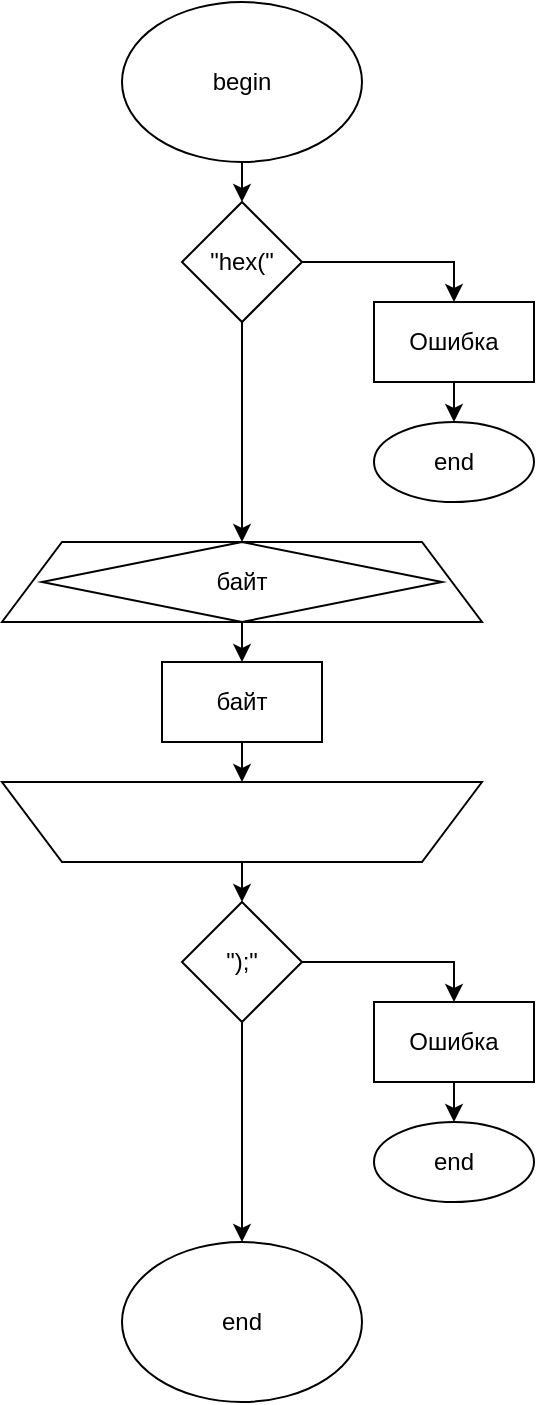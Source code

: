 <mxfile version="13.7.9" type="device"><diagram id="zooeAg7IAU_mm9iAQG3R" name="Страница 1"><mxGraphModel dx="1024" dy="601" grid="1" gridSize="10" guides="1" tooltips="1" connect="1" arrows="1" fold="1" page="1" pageScale="1" pageWidth="827" pageHeight="1169" math="0" shadow="0"><root><mxCell id="0"/><mxCell id="1" parent="0"/><mxCell id="Hena96veTY7B1pMPGrIh-7" style="edgeStyle=orthogonalEdgeStyle;rounded=0;orthogonalLoop=1;jettySize=auto;html=1;exitX=0.5;exitY=1;exitDx=0;exitDy=0;entryX=0.5;entryY=0;entryDx=0;entryDy=0;" parent="1" source="Hena96veTY7B1pMPGrIh-1" target="Hena96veTY7B1pMPGrIh-6" edge="1"><mxGeometry relative="1" as="geometry"/></mxCell><mxCell id="Hena96veTY7B1pMPGrIh-1" value="begin" style="ellipse;whiteSpace=wrap;html=1;" parent="1" vertex="1"><mxGeometry x="354" y="40" width="120" height="80" as="geometry"/></mxCell><mxCell id="Hena96veTY7B1pMPGrIh-2" style="edgeStyle=orthogonalEdgeStyle;rounded=0;orthogonalLoop=1;jettySize=auto;html=1;exitX=0.5;exitY=1;exitDx=0;exitDy=0;entryX=0.5;entryY=0;entryDx=0;entryDy=0;" parent="1" source="Hena96veTY7B1pMPGrIh-3" target="Hena96veTY7B1pMPGrIh-4" edge="1"><mxGeometry relative="1" as="geometry"/></mxCell><mxCell id="Hena96veTY7B1pMPGrIh-3" value="Ошибка" style="rounded=0;whiteSpace=wrap;html=1;" parent="1" vertex="1"><mxGeometry x="480" y="190" width="80" height="40" as="geometry"/></mxCell><mxCell id="Hena96veTY7B1pMPGrIh-4" value="end" style="ellipse;whiteSpace=wrap;html=1;" parent="1" vertex="1"><mxGeometry x="480" y="250" width="80" height="40" as="geometry"/></mxCell><mxCell id="Hena96veTY7B1pMPGrIh-5" style="edgeStyle=orthogonalEdgeStyle;rounded=0;orthogonalLoop=1;jettySize=auto;html=1;exitX=1;exitY=0.5;exitDx=0;exitDy=0;entryX=0.5;entryY=0;entryDx=0;entryDy=0;" parent="1" source="Hena96veTY7B1pMPGrIh-6" target="Hena96veTY7B1pMPGrIh-3" edge="1"><mxGeometry relative="1" as="geometry"/></mxCell><mxCell id="Hena96veTY7B1pMPGrIh-15" style="edgeStyle=orthogonalEdgeStyle;rounded=0;orthogonalLoop=1;jettySize=auto;html=1;exitX=0.5;exitY=1;exitDx=0;exitDy=0;entryX=0.5;entryY=0;entryDx=0;entryDy=0;" parent="1" source="Hena96veTY7B1pMPGrIh-6" target="Hena96veTY7B1pMPGrIh-14" edge="1"><mxGeometry relative="1" as="geometry"/></mxCell><mxCell id="Hena96veTY7B1pMPGrIh-6" value="&quot;hex(&quot;" style="rhombus;whiteSpace=wrap;html=1;" parent="1" vertex="1"><mxGeometry x="384" y="140" width="60" height="60" as="geometry"/></mxCell><mxCell id="Hena96veTY7B1pMPGrIh-8" style="edgeStyle=orthogonalEdgeStyle;rounded=0;orthogonalLoop=1;jettySize=auto;html=1;exitX=0.5;exitY=1;exitDx=0;exitDy=0;entryX=0.5;entryY=1;entryDx=0;entryDy=0;" parent="1" source="Hena96veTY7B1pMPGrIh-9" target="Hena96veTY7B1pMPGrIh-13" edge="1"><mxGeometry relative="1" as="geometry"/></mxCell><mxCell id="Hena96veTY7B1pMPGrIh-9" value="байт" style="rounded=0;whiteSpace=wrap;html=1;" parent="1" vertex="1"><mxGeometry x="374" y="370" width="80" height="40" as="geometry"/></mxCell><mxCell id="Hena96veTY7B1pMPGrIh-10" style="edgeStyle=orthogonalEdgeStyle;rounded=0;orthogonalLoop=1;jettySize=auto;html=1;exitX=0.5;exitY=1;exitDx=0;exitDy=0;entryX=0.5;entryY=0;entryDx=0;entryDy=0;" parent="1" source="Hena96veTY7B1pMPGrIh-11" target="Hena96veTY7B1pMPGrIh-9" edge="1"><mxGeometry relative="1" as="geometry"/></mxCell><mxCell id="Hena96veTY7B1pMPGrIh-11" value="" style="shape=trapezoid;perimeter=trapezoidPerimeter;whiteSpace=wrap;html=1;fixedSize=1;size=30;" parent="1" vertex="1"><mxGeometry x="294" y="310" width="240" height="40" as="geometry"/></mxCell><mxCell id="Hena96veTY7B1pMPGrIh-21" style="edgeStyle=orthogonalEdgeStyle;rounded=0;orthogonalLoop=1;jettySize=auto;html=1;exitX=0.5;exitY=0;exitDx=0;exitDy=0;entryX=0.5;entryY=0;entryDx=0;entryDy=0;" parent="1" source="Hena96veTY7B1pMPGrIh-13" target="Hena96veTY7B1pMPGrIh-20" edge="1"><mxGeometry relative="1" as="geometry"/></mxCell><mxCell id="Hena96veTY7B1pMPGrIh-13" value="" style="shape=trapezoid;perimeter=trapezoidPerimeter;whiteSpace=wrap;html=1;fixedSize=1;size=30;rotation=-180;" parent="1" vertex="1"><mxGeometry x="294" y="430" width="240" height="40" as="geometry"/></mxCell><mxCell id="Hena96veTY7B1pMPGrIh-14" value="байт" style="rhombus;whiteSpace=wrap;html=1;" parent="1" vertex="1"><mxGeometry x="314" y="310" width="200" height="40" as="geometry"/></mxCell><mxCell id="Hena96veTY7B1pMPGrIh-16" style="edgeStyle=orthogonalEdgeStyle;rounded=0;orthogonalLoop=1;jettySize=auto;html=1;exitX=0.5;exitY=1;exitDx=0;exitDy=0;entryX=0.5;entryY=0;entryDx=0;entryDy=0;" parent="1" source="Hena96veTY7B1pMPGrIh-17" target="Hena96veTY7B1pMPGrIh-18" edge="1"><mxGeometry relative="1" as="geometry"/></mxCell><mxCell id="Hena96veTY7B1pMPGrIh-17" value="Ошибка" style="rounded=0;whiteSpace=wrap;html=1;" parent="1" vertex="1"><mxGeometry x="480" y="540" width="80" height="40" as="geometry"/></mxCell><mxCell id="Hena96veTY7B1pMPGrIh-18" value="end" style="ellipse;whiteSpace=wrap;html=1;" parent="1" vertex="1"><mxGeometry x="480" y="600" width="80" height="40" as="geometry"/></mxCell><mxCell id="Hena96veTY7B1pMPGrIh-19" style="edgeStyle=orthogonalEdgeStyle;rounded=0;orthogonalLoop=1;jettySize=auto;html=1;exitX=1;exitY=0.5;exitDx=0;exitDy=0;entryX=0.5;entryY=0;entryDx=0;entryDy=0;" parent="1" source="Hena96veTY7B1pMPGrIh-20" target="Hena96veTY7B1pMPGrIh-17" edge="1"><mxGeometry relative="1" as="geometry"/></mxCell><mxCell id="Hena96veTY7B1pMPGrIh-23" style="edgeStyle=orthogonalEdgeStyle;rounded=0;orthogonalLoop=1;jettySize=auto;html=1;exitX=0.5;exitY=1;exitDx=0;exitDy=0;entryX=0.5;entryY=0;entryDx=0;entryDy=0;" parent="1" source="Hena96veTY7B1pMPGrIh-20" target="Hena96veTY7B1pMPGrIh-22" edge="1"><mxGeometry relative="1" as="geometry"/></mxCell><mxCell id="Hena96veTY7B1pMPGrIh-20" value="&quot;);&quot;" style="rhombus;whiteSpace=wrap;html=1;" parent="1" vertex="1"><mxGeometry x="384" y="490" width="60" height="60" as="geometry"/></mxCell><mxCell id="Hena96veTY7B1pMPGrIh-22" value="end" style="ellipse;whiteSpace=wrap;html=1;" parent="1" vertex="1"><mxGeometry x="354" y="660" width="120" height="80" as="geometry"/></mxCell></root></mxGraphModel></diagram></mxfile>